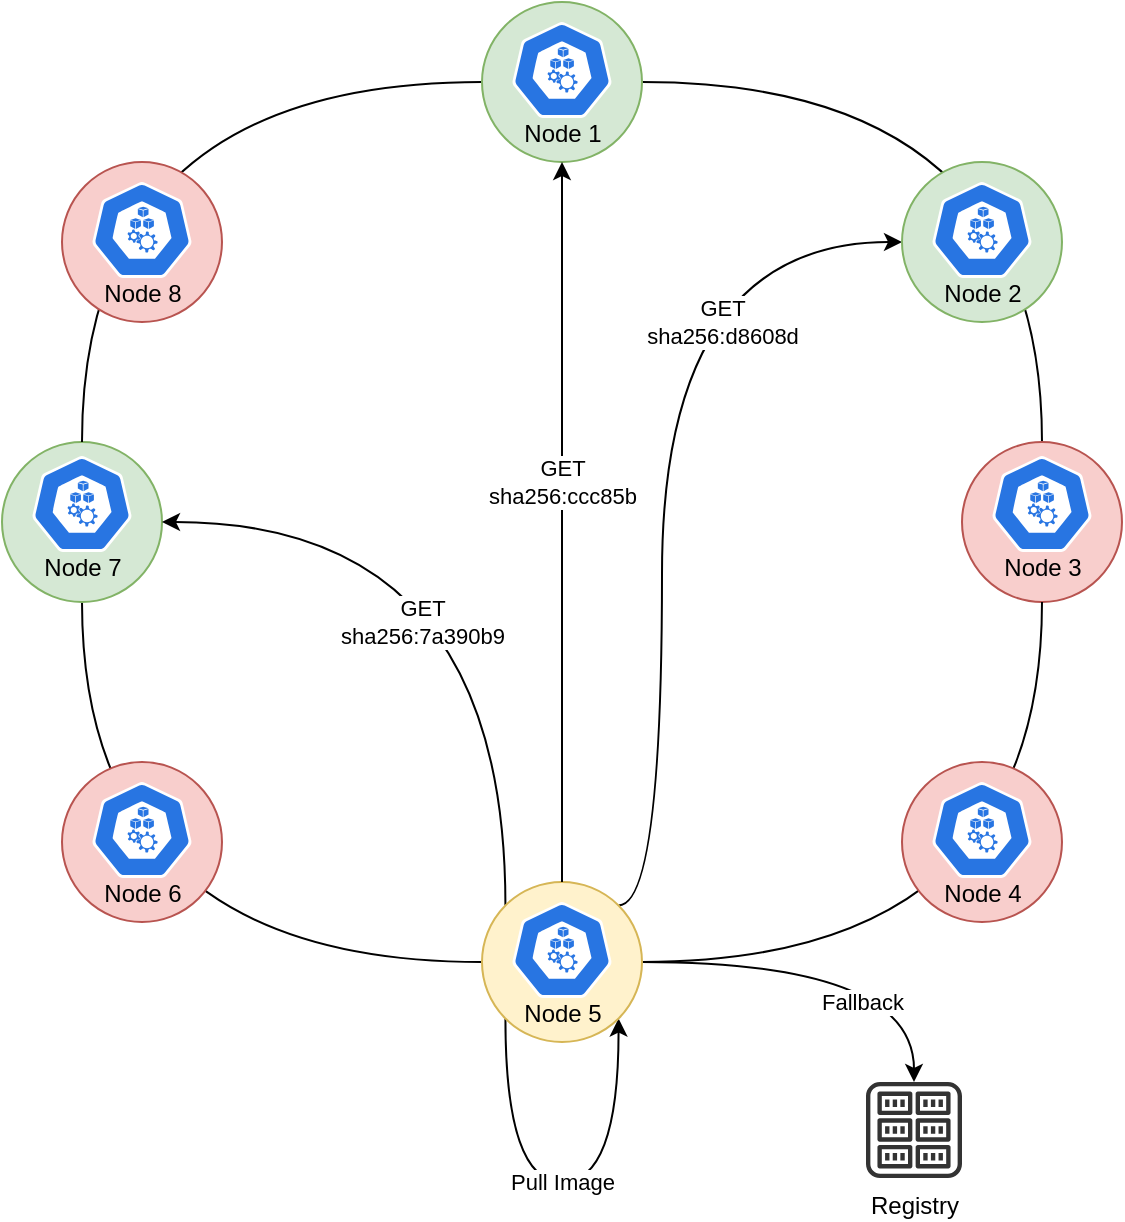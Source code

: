 <mxfile version="20.8.16" type="device" pages="2"><diagram id="-KkM6HQ766ZU4J31byTs" name="Overview"><mxGraphModel dx="2812" dy="1944" grid="1" gridSize="10" guides="1" tooltips="1" connect="1" arrows="1" fold="1" page="1" pageScale="1" pageWidth="1654" pageHeight="1169" math="0" shadow="0"><root><mxCell id="0"/><mxCell id="1" parent="0"/><mxCell id="dPj02URJP25cAe18LJw_-15" style="edgeStyle=orthogonalEdgeStyle;rounded=0;orthogonalLoop=1;jettySize=auto;html=1;exitX=0.5;exitY=1;exitDx=0;exitDy=0;entryX=0;entryY=0.5;entryDx=0;entryDy=0;curved=1;endArrow=none;endFill=0;" edge="1" parent="1" source="dPj02URJP25cAe18LJw_-9" target="dPj02URJP25cAe18LJw_-12"><mxGeometry relative="1" as="geometry"/></mxCell><mxCell id="dPj02URJP25cAe18LJw_-9" value="" style="ellipse;whiteSpace=wrap;html=1;aspect=fixed;fillColor=#d5e8d4;strokeColor=#82b366;" vertex="1" parent="1"><mxGeometry x="440" y="530" width="80" height="80" as="geometry"/></mxCell><mxCell id="dPj02URJP25cAe18LJw_-17" style="edgeStyle=orthogonalEdgeStyle;curved=1;rounded=0;orthogonalLoop=1;jettySize=auto;html=1;exitX=0.5;exitY=0;exitDx=0;exitDy=0;entryX=1;entryY=0.5;entryDx=0;entryDy=0;endArrow=none;endFill=0;" edge="1" parent="1" source="dPj02URJP25cAe18LJw_-11" target="dPj02URJP25cAe18LJw_-13"><mxGeometry relative="1" as="geometry"/></mxCell><mxCell id="dPj02URJP25cAe18LJw_-11" value="" style="ellipse;whiteSpace=wrap;html=1;aspect=fixed;fillColor=#f8cecc;strokeColor=#b85450;" vertex="1" parent="1"><mxGeometry x="920" y="530" width="80" height="80" as="geometry"/></mxCell><mxCell id="dPj02URJP25cAe18LJw_-16" style="edgeStyle=orthogonalEdgeStyle;curved=1;rounded=0;orthogonalLoop=1;jettySize=auto;html=1;exitX=1;exitY=0.5;exitDx=0;exitDy=0;entryX=0.5;entryY=1;entryDx=0;entryDy=0;endArrow=none;endFill=0;" edge="1" parent="1" source="dPj02URJP25cAe18LJw_-12" target="dPj02URJP25cAe18LJw_-11"><mxGeometry relative="1" as="geometry"/></mxCell><mxCell id="dPj02URJP25cAe18LJw_-32" value="Pull Image" style="edgeStyle=orthogonalEdgeStyle;curved=1;rounded=0;orthogonalLoop=1;jettySize=auto;html=1;exitX=0;exitY=1;exitDx=0;exitDy=0;endArrow=classic;endFill=1;entryX=1;entryY=1;entryDx=0;entryDy=0;" edge="1" parent="1" source="dPj02URJP25cAe18LJw_-12" target="dPj02URJP25cAe18LJw_-12"><mxGeometry relative="1" as="geometry"><mxPoint x="760" y="960" as="targetPoint"/><Array as="points"><mxPoint x="692" y="900"/><mxPoint x="748" y="900"/></Array></mxGeometry></mxCell><mxCell id="dPj02URJP25cAe18LJw_-33" value="GET&lt;br&gt;sha256:7a390b9" style="edgeStyle=orthogonalEdgeStyle;rounded=0;orthogonalLoop=1;jettySize=auto;html=1;exitX=0;exitY=0;exitDx=0;exitDy=0;entryX=1;entryY=0.5;entryDx=0;entryDy=0;endArrow=classic;endFill=1;curved=1;" edge="1" parent="1" source="dPj02URJP25cAe18LJw_-12" target="dPj02URJP25cAe18LJw_-9"><mxGeometry x="-0.22" y="42" relative="1" as="geometry"><Array as="points"><mxPoint x="692" y="570"/></Array><mxPoint as="offset"/></mxGeometry></mxCell><mxCell id="Gtl53ZuZOwisACn9cl29-2" value="Fallback" style="edgeStyle=orthogonalEdgeStyle;curved=1;rounded=0;orthogonalLoop=1;jettySize=auto;html=1;exitX=1;exitY=0.5;exitDx=0;exitDy=0;endArrow=classic;endFill=1;" edge="1" parent="1" source="dPj02URJP25cAe18LJw_-12" target="Gtl53ZuZOwisACn9cl29-1"><mxGeometry x="0.122" y="-20" relative="1" as="geometry"><mxPoint as="offset"/></mxGeometry></mxCell><mxCell id="Gtl53ZuZOwisACn9cl29-4" value="GET&#10;sha256:d8608d" style="edgeStyle=orthogonalEdgeStyle;curved=1;rounded=0;orthogonalLoop=1;jettySize=auto;html=1;exitX=1;exitY=0;exitDx=0;exitDy=0;entryX=0;entryY=0.5;entryDx=0;entryDy=0;endArrow=classic;endFill=1;" edge="1" parent="1" source="dPj02URJP25cAe18LJw_-12" target="dPj02URJP25cAe18LJw_-26"><mxGeometry x="0.324" y="-30" relative="1" as="geometry"><Array as="points"><mxPoint x="770" y="762"/><mxPoint x="770" y="430"/></Array><mxPoint as="offset"/></mxGeometry></mxCell><mxCell id="dPj02URJP25cAe18LJw_-12" value="" style="ellipse;whiteSpace=wrap;html=1;aspect=fixed;fillColor=#fff2cc;strokeColor=#d6b656;" vertex="1" parent="1"><mxGeometry x="680" y="750" width="80" height="80" as="geometry"/></mxCell><mxCell id="dPj02URJP25cAe18LJw_-18" style="edgeStyle=orthogonalEdgeStyle;curved=1;rounded=0;orthogonalLoop=1;jettySize=auto;html=1;exitX=0;exitY=0.5;exitDx=0;exitDy=0;entryX=0.5;entryY=0;entryDx=0;entryDy=0;endArrow=none;endFill=0;" edge="1" parent="1" source="dPj02URJP25cAe18LJw_-13" target="dPj02URJP25cAe18LJw_-9"><mxGeometry relative="1" as="geometry"/></mxCell><mxCell id="dPj02URJP25cAe18LJw_-13" value="" style="ellipse;whiteSpace=wrap;html=1;aspect=fixed;fillColor=#d5e8d4;strokeColor=#82b366;" vertex="1" parent="1"><mxGeometry x="680" y="310" width="80" height="80" as="geometry"/></mxCell><mxCell id="dPj02URJP25cAe18LJw_-20" value="" style="ellipse;whiteSpace=wrap;html=1;aspect=fixed;fillColor=#f8cecc;strokeColor=#b85450;" vertex="1" parent="1"><mxGeometry x="470" y="690" width="80" height="80" as="geometry"/></mxCell><mxCell id="dPj02URJP25cAe18LJw_-23" value="" style="ellipse;whiteSpace=wrap;html=1;aspect=fixed;fillColor=#f8cecc;strokeColor=#b85450;" vertex="1" parent="1"><mxGeometry x="890" y="690" width="80" height="80" as="geometry"/></mxCell><mxCell id="dPj02URJP25cAe18LJw_-24" value="" style="ellipse;whiteSpace=wrap;html=1;aspect=fixed;fillColor=#f8cecc;strokeColor=#b85450;" vertex="1" parent="1"><mxGeometry x="470" y="390" width="80" height="80" as="geometry"/></mxCell><mxCell id="dPj02URJP25cAe18LJw_-26" value="" style="ellipse;whiteSpace=wrap;html=1;aspect=fixed;fillColor=#d5e8d4;strokeColor=#82b366;" vertex="1" parent="1"><mxGeometry x="890" y="390" width="80" height="80" as="geometry"/></mxCell><mxCell id="dPj02URJP25cAe18LJw_-41" value="Node 1" style="sketch=0;html=1;dashed=0;whitespace=wrap;fillColor=#2875E2;strokeColor=#ffffff;points=[[0.005,0.63,0],[0.1,0.2,0],[0.9,0.2,0],[0.5,0,0],[0.995,0.63,0],[0.72,0.99,0],[0.5,1,0],[0.28,0.99,0]];verticalLabelPosition=bottom;align=center;verticalAlign=top;shape=mxgraph.kubernetes.icon;prIcon=node;spacingTop=-6;" vertex="1" parent="1"><mxGeometry x="695" y="320" width="50" height="48" as="geometry"/></mxCell><mxCell id="dPj02URJP25cAe18LJw_-44" value="Node 2" style="sketch=0;html=1;dashed=0;whitespace=wrap;fillColor=#2875E2;strokeColor=#ffffff;points=[[0.005,0.63,0],[0.1,0.2,0],[0.9,0.2,0],[0.5,0,0],[0.995,0.63,0],[0.72,0.99,0],[0.5,1,0],[0.28,0.99,0]];verticalLabelPosition=bottom;align=center;verticalAlign=top;shape=mxgraph.kubernetes.icon;prIcon=node;spacingTop=-6;" vertex="1" parent="1"><mxGeometry x="905" y="400" width="50" height="48" as="geometry"/></mxCell><mxCell id="dPj02URJP25cAe18LJw_-45" value="Node 3" style="sketch=0;html=1;dashed=0;whitespace=wrap;fillColor=#2875E2;strokeColor=#ffffff;points=[[0.005,0.63,0],[0.1,0.2,0],[0.9,0.2,0],[0.5,0,0],[0.995,0.63,0],[0.72,0.99,0],[0.5,1,0],[0.28,0.99,0]];verticalLabelPosition=bottom;align=center;verticalAlign=top;shape=mxgraph.kubernetes.icon;prIcon=node;spacingTop=-6;" vertex="1" parent="1"><mxGeometry x="935" y="537" width="50" height="48" as="geometry"/></mxCell><mxCell id="dPj02URJP25cAe18LJw_-46" value="Node 4" style="sketch=0;html=1;dashed=0;whitespace=wrap;fillColor=#2875E2;strokeColor=#ffffff;points=[[0.005,0.63,0],[0.1,0.2,0],[0.9,0.2,0],[0.5,0,0],[0.995,0.63,0],[0.72,0.99,0],[0.5,1,0],[0.28,0.99,0]];verticalLabelPosition=bottom;align=center;verticalAlign=top;shape=mxgraph.kubernetes.icon;prIcon=node;spacingTop=-6;" vertex="1" parent="1"><mxGeometry x="905" y="700" width="50" height="48" as="geometry"/></mxCell><mxCell id="dPj02URJP25cAe18LJw_-47" value="Node 5" style="sketch=0;html=1;dashed=0;whitespace=wrap;fillColor=#2875E2;strokeColor=#ffffff;points=[[0.005,0.63,0],[0.1,0.2,0],[0.9,0.2,0],[0.5,0,0],[0.995,0.63,0],[0.72,0.99,0],[0.5,1,0],[0.28,0.99,0]];verticalLabelPosition=bottom;align=center;verticalAlign=top;shape=mxgraph.kubernetes.icon;prIcon=node;spacingTop=-6;" vertex="1" parent="1"><mxGeometry x="695" y="760" width="50" height="48" as="geometry"/></mxCell><mxCell id="dPj02URJP25cAe18LJw_-48" value="Node 6" style="sketch=0;html=1;dashed=0;whitespace=wrap;fillColor=#2875E2;strokeColor=#ffffff;points=[[0.005,0.63,0],[0.1,0.2,0],[0.9,0.2,0],[0.5,0,0],[0.995,0.63,0],[0.72,0.99,0],[0.5,1,0],[0.28,0.99,0]];verticalLabelPosition=bottom;align=center;verticalAlign=top;shape=mxgraph.kubernetes.icon;prIcon=node;spacingTop=-6;" vertex="1" parent="1"><mxGeometry x="485" y="700" width="50" height="48" as="geometry"/></mxCell><mxCell id="dPj02URJP25cAe18LJw_-49" value="Node 7" style="sketch=0;html=1;dashed=0;whitespace=wrap;fillColor=#2875E2;strokeColor=#ffffff;points=[[0.005,0.63,0],[0.1,0.2,0],[0.9,0.2,0],[0.5,0,0],[0.995,0.63,0],[0.72,0.99,0],[0.5,1,0],[0.28,0.99,0]];verticalLabelPosition=bottom;align=center;verticalAlign=top;shape=mxgraph.kubernetes.icon;prIcon=node;spacingTop=-6;" vertex="1" parent="1"><mxGeometry x="455" y="537" width="50" height="48" as="geometry"/></mxCell><mxCell id="dPj02URJP25cAe18LJw_-50" value="Node 8" style="sketch=0;html=1;dashed=0;whitespace=wrap;fillColor=#2875E2;strokeColor=#ffffff;points=[[0.005,0.63,0],[0.1,0.2,0],[0.9,0.2,0],[0.5,0,0],[0.995,0.63,0],[0.72,0.99,0],[0.5,1,0],[0.28,0.99,0]];verticalLabelPosition=bottom;align=center;verticalAlign=top;shape=mxgraph.kubernetes.icon;prIcon=node;spacingTop=-6;" vertex="1" parent="1"><mxGeometry x="485" y="400" width="50" height="48" as="geometry"/></mxCell><mxCell id="Gtl53ZuZOwisACn9cl29-1" value="Registry" style="sketch=0;outlineConnect=0;fillColor=#333333;strokeColor=#6c8ebf;dashed=0;verticalLabelPosition=bottom;verticalAlign=top;align=center;html=1;fontSize=12;fontStyle=0;aspect=fixed;pointerEvents=1;shape=mxgraph.aws4.registry;fillStyle=auto;" vertex="1" parent="1"><mxGeometry x="872" y="850" width="48" height="48" as="geometry"/></mxCell><mxCell id="dPj02URJP25cAe18LJw_-34" value="GET&lt;br&gt;sha256:ccc85b" style="edgeStyle=orthogonalEdgeStyle;curved=1;rounded=0;orthogonalLoop=1;jettySize=auto;html=1;exitX=0.5;exitY=0;exitDx=0;exitDy=0;entryX=0.5;entryY=1;entryDx=0;entryDy=0;endArrow=classic;endFill=1;" edge="1" parent="1" source="dPj02URJP25cAe18LJw_-12" target="dPj02URJP25cAe18LJw_-13"><mxGeometry x="0.111" relative="1" as="geometry"><mxPoint as="offset"/></mxGeometry></mxCell></root></mxGraphModel></diagram><diagram id="Rz87EZAHEqOola3DihGa" name="Architecture"><mxGraphModel dx="2812" dy="1944" grid="1" gridSize="10" guides="1" tooltips="1" connect="1" arrows="1" fold="1" page="1" pageScale="1" pageWidth="1654" pageHeight="1169" math="0" shadow="0"><root><mxCell id="0"/><mxCell id="1" parent="0"/><mxCell id="rxtSFnDyTf2JnRRJvqLx-1" value="" style="rounded=0;whiteSpace=wrap;html=1;" vertex="1" parent="1"><mxGeometry x="340" y="420" width="180" height="180" as="geometry"/></mxCell><mxCell id="3z6Y5HOzRPqzEkJ6MsdJ-3" value="Fallback" style="edgeStyle=orthogonalEdgeStyle;rounded=0;orthogonalLoop=1;jettySize=auto;html=1;exitX=0.5;exitY=0;exitDx=0;exitDy=0;endArrow=classic;endFill=1;" edge="1" parent="1" source="rxtSFnDyTf2JnRRJvqLx-3" target="3z6Y5HOzRPqzEkJ6MsdJ-1"><mxGeometry x="-0.362" relative="1" as="geometry"><Array as="points"><mxPoint x="430" y="334"/></Array><mxPoint as="offset"/></mxGeometry></mxCell><mxCell id="3z6Y5HOzRPqzEkJ6MsdJ-4" value="Pull" style="edgeStyle=orthogonalEdgeStyle;rounded=0;orthogonalLoop=1;jettySize=auto;html=1;entryX=0.5;entryY=0;entryDx=0;entryDy=0;entryPerimeter=0;endArrow=classic;endFill=1;" edge="1" parent="1" source="rxtSFnDyTf2JnRRJvqLx-3" target="rxtSFnDyTf2JnRRJvqLx-6"><mxGeometry relative="1" as="geometry"/></mxCell><mxCell id="rxtSFnDyTf2JnRRJvqLx-3" value="Containerd" style="rounded=0;whiteSpace=wrap;html=1;fillColor=#f5f5f5;fontColor=#333333;strokeColor=#666666;" vertex="1" parent="1"><mxGeometry x="340" y="420" width="180" height="60" as="geometry"/></mxCell><mxCell id="rxtSFnDyTf2JnRRJvqLx-6" value="Spegel" style="sketch=0;html=1;dashed=0;whitespace=wrap;fillColor=#2875E2;strokeColor=#ffffff;points=[[0.005,0.63,0],[0.1,0.2,0],[0.9,0.2,0],[0.5,0,0],[0.995,0.63,0],[0.72,0.99,0],[0.5,1,0],[0.28,0.99,0]];verticalLabelPosition=bottom;align=center;verticalAlign=top;shape=mxgraph.kubernetes.icon;prIcon=pod" vertex="1" parent="1"><mxGeometry x="405" y="520" width="50" height="48" as="geometry"/></mxCell><mxCell id="rxtSFnDyTf2JnRRJvqLx-7" value="" style="sketch=0;html=1;dashed=0;whitespace=wrap;fillColor=#2875E2;strokeColor=#ffffff;points=[[0.005,0.63,0],[0.1,0.2,0],[0.9,0.2,0],[0.5,0,0],[0.995,0.63,0],[0.72,0.99,0],[0.5,1,0],[0.28,0.99,0]];verticalLabelPosition=bottom;align=center;verticalAlign=top;shape=mxgraph.kubernetes.icon;prIcon=node" vertex="1" parent="1"><mxGeometry x="320" y="400" width="50" height="48" as="geometry"/></mxCell><mxCell id="rxtSFnDyTf2JnRRJvqLx-8" value="" style="rounded=0;whiteSpace=wrap;html=1;" vertex="1" parent="1"><mxGeometry x="600" y="420" width="180" height="180" as="geometry"/></mxCell><mxCell id="rxtSFnDyTf2JnRRJvqLx-9" value="Containerd" style="rounded=0;whiteSpace=wrap;html=1;fillColor=#f5f5f5;fontColor=#333333;strokeColor=#666666;" vertex="1" parent="1"><mxGeometry x="600" y="420" width="180" height="60" as="geometry"/></mxCell><mxCell id="3z6Y5HOzRPqzEkJ6MsdJ-6" value="Serve" style="edgeStyle=orthogonalEdgeStyle;rounded=0;orthogonalLoop=1;jettySize=auto;html=1;exitX=0.5;exitY=0;exitDx=0;exitDy=0;exitPerimeter=0;entryX=0.5;entryY=1;entryDx=0;entryDy=0;endArrow=classic;endFill=1;dashed=1;" edge="1" parent="1" source="rxtSFnDyTf2JnRRJvqLx-10" target="rxtSFnDyTf2JnRRJvqLx-9"><mxGeometry relative="1" as="geometry"/></mxCell><mxCell id="rxtSFnDyTf2JnRRJvqLx-10" value="Spegel" style="sketch=0;html=1;dashed=0;whitespace=wrap;fillColor=#2875E2;strokeColor=#ffffff;points=[[0.005,0.63,0],[0.1,0.2,0],[0.9,0.2,0],[0.5,0,0],[0.995,0.63,0],[0.72,0.99,0],[0.5,1,0],[0.28,0.99,0]];verticalLabelPosition=bottom;align=center;verticalAlign=top;shape=mxgraph.kubernetes.icon;prIcon=pod" vertex="1" parent="1"><mxGeometry x="665" y="520" width="50" height="48" as="geometry"/></mxCell><mxCell id="rxtSFnDyTf2JnRRJvqLx-11" value="" style="sketch=0;html=1;dashed=0;whitespace=wrap;fillColor=#2875E2;strokeColor=#ffffff;points=[[0.005,0.63,0],[0.1,0.2,0],[0.9,0.2,0],[0.5,0,0],[0.995,0.63,0],[0.72,0.99,0],[0.5,1,0],[0.28,0.99,0]];verticalLabelPosition=bottom;align=center;verticalAlign=top;shape=mxgraph.kubernetes.icon;prIcon=node" vertex="1" parent="1"><mxGeometry x="580" y="400" width="50" height="48" as="geometry"/></mxCell><mxCell id="3z6Y5HOzRPqzEkJ6MsdJ-1" value="Registry" style="sketch=0;outlineConnect=0;fillColor=#333333;strokeColor=#6c8ebf;dashed=0;verticalLabelPosition=bottom;verticalAlign=top;align=center;html=1;fontSize=12;fontStyle=0;aspect=fixed;pointerEvents=1;shape=mxgraph.aws4.registry;fillStyle=auto;" vertex="1" parent="1"><mxGeometry x="532" y="310" width="48" height="48" as="geometry"/></mxCell><mxCell id="3z6Y5HOzRPqzEkJ6MsdJ-5" value="Forward" style="edgeStyle=orthogonalEdgeStyle;rounded=0;orthogonalLoop=1;jettySize=auto;html=1;exitX=0.995;exitY=0.63;exitDx=0;exitDy=0;exitPerimeter=0;entryX=0.005;entryY=0.63;entryDx=0;entryDy=0;entryPerimeter=0;endArrow=classic;endFill=1;" edge="1" parent="1" source="rxtSFnDyTf2JnRRJvqLx-6" target="rxtSFnDyTf2JnRRJvqLx-10"><mxGeometry relative="1" as="geometry"/></mxCell></root></mxGraphModel></diagram></mxfile>
